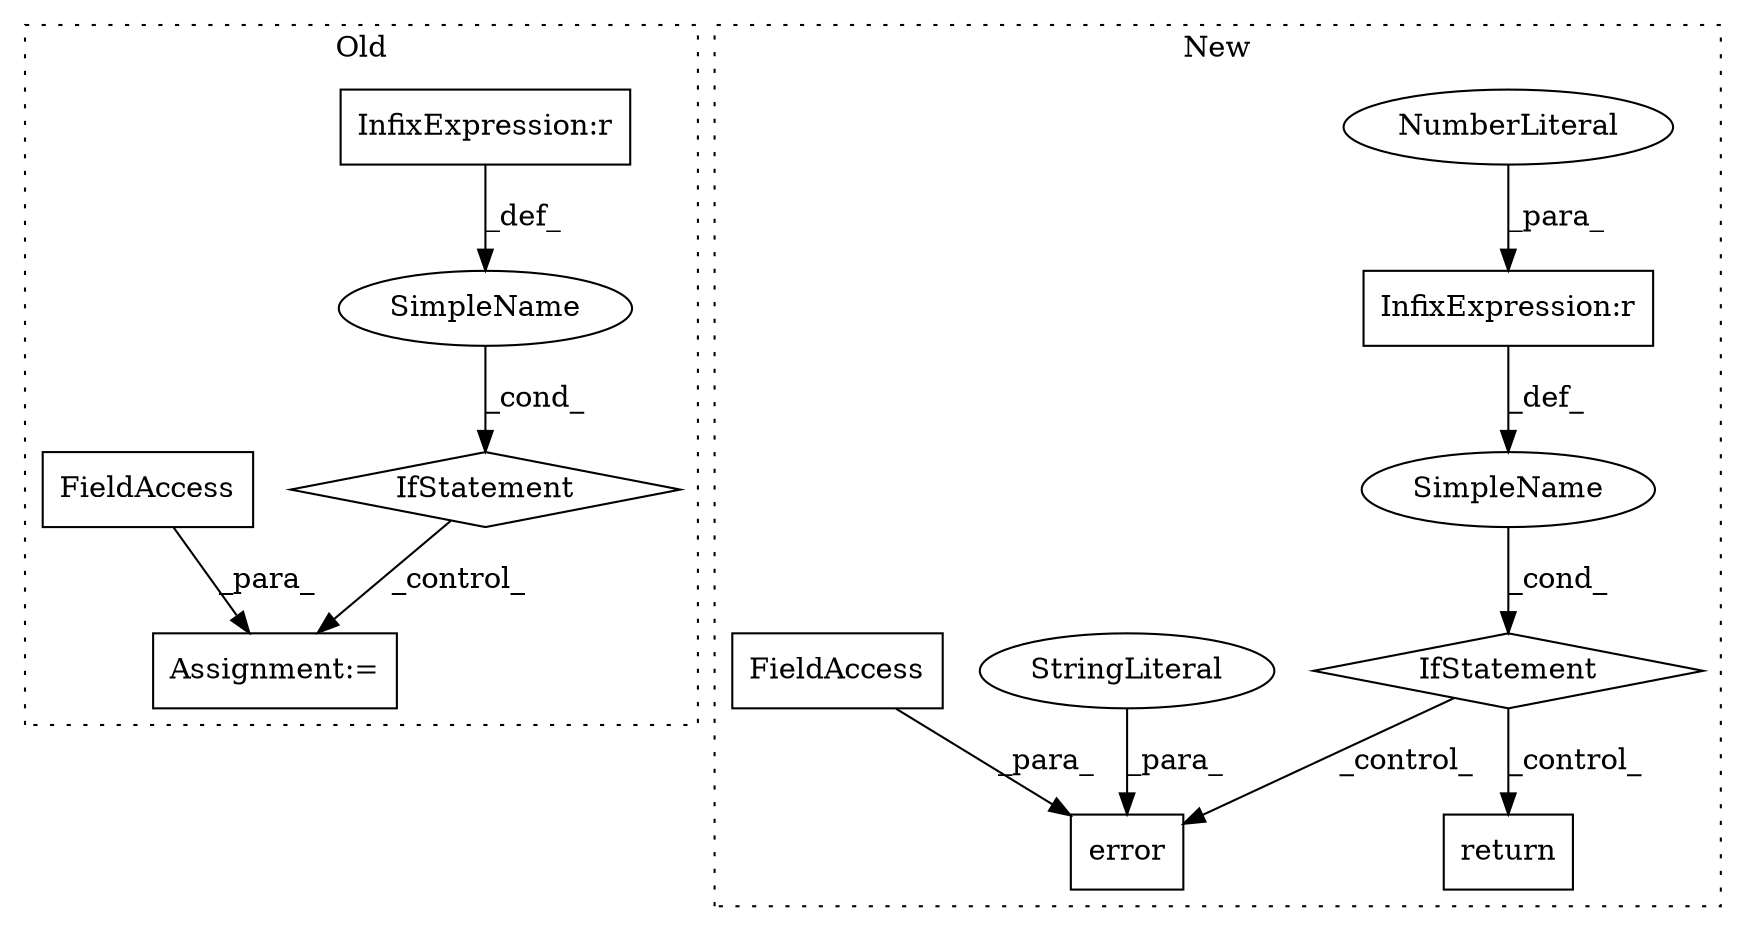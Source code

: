 digraph G {
subgraph cluster0 {
1 [label="IfStatement" a="25" s="8115,8138" l="4,2" shape="diamond"];
7 [label="InfixExpression:r" a="27" s="8130" l="4" shape="box"];
11 [label="SimpleName" a="42" s="" l="" shape="ellipse"];
12 [label="Assignment:=" a="7" s="8160" l="1" shape="box"];
13 [label="FieldAccess" a="22" s="8161" l="11" shape="box"];
label = "Old";
style="dotted";
}
subgraph cluster1 {
2 [label="error" a="32" s="8856,8929" l="6,1" shape="box"];
3 [label="IfStatement" a="25" s="8773,8799" l="4,2" shape="diamond"];
4 [label="SimpleName" a="42" s="" l="" shape="ellipse"];
5 [label="StringLiteral" a="45" s="8862" l="42" shape="ellipse"];
6 [label="InfixExpression:r" a="27" s="8792" l="4" shape="box"];
8 [label="return" a="41" s="8940" l="7" shape="box"];
9 [label="NumberLiteral" a="34" s="8796" l="3" shape="ellipse"];
10 [label="FieldAccess" a="22" s="8921" l="8" shape="box"];
label = "New";
style="dotted";
}
1 -> 12 [label="_control_"];
3 -> 2 [label="_control_"];
3 -> 8 [label="_control_"];
4 -> 3 [label="_cond_"];
5 -> 2 [label="_para_"];
6 -> 4 [label="_def_"];
7 -> 11 [label="_def_"];
9 -> 6 [label="_para_"];
10 -> 2 [label="_para_"];
11 -> 1 [label="_cond_"];
13 -> 12 [label="_para_"];
}